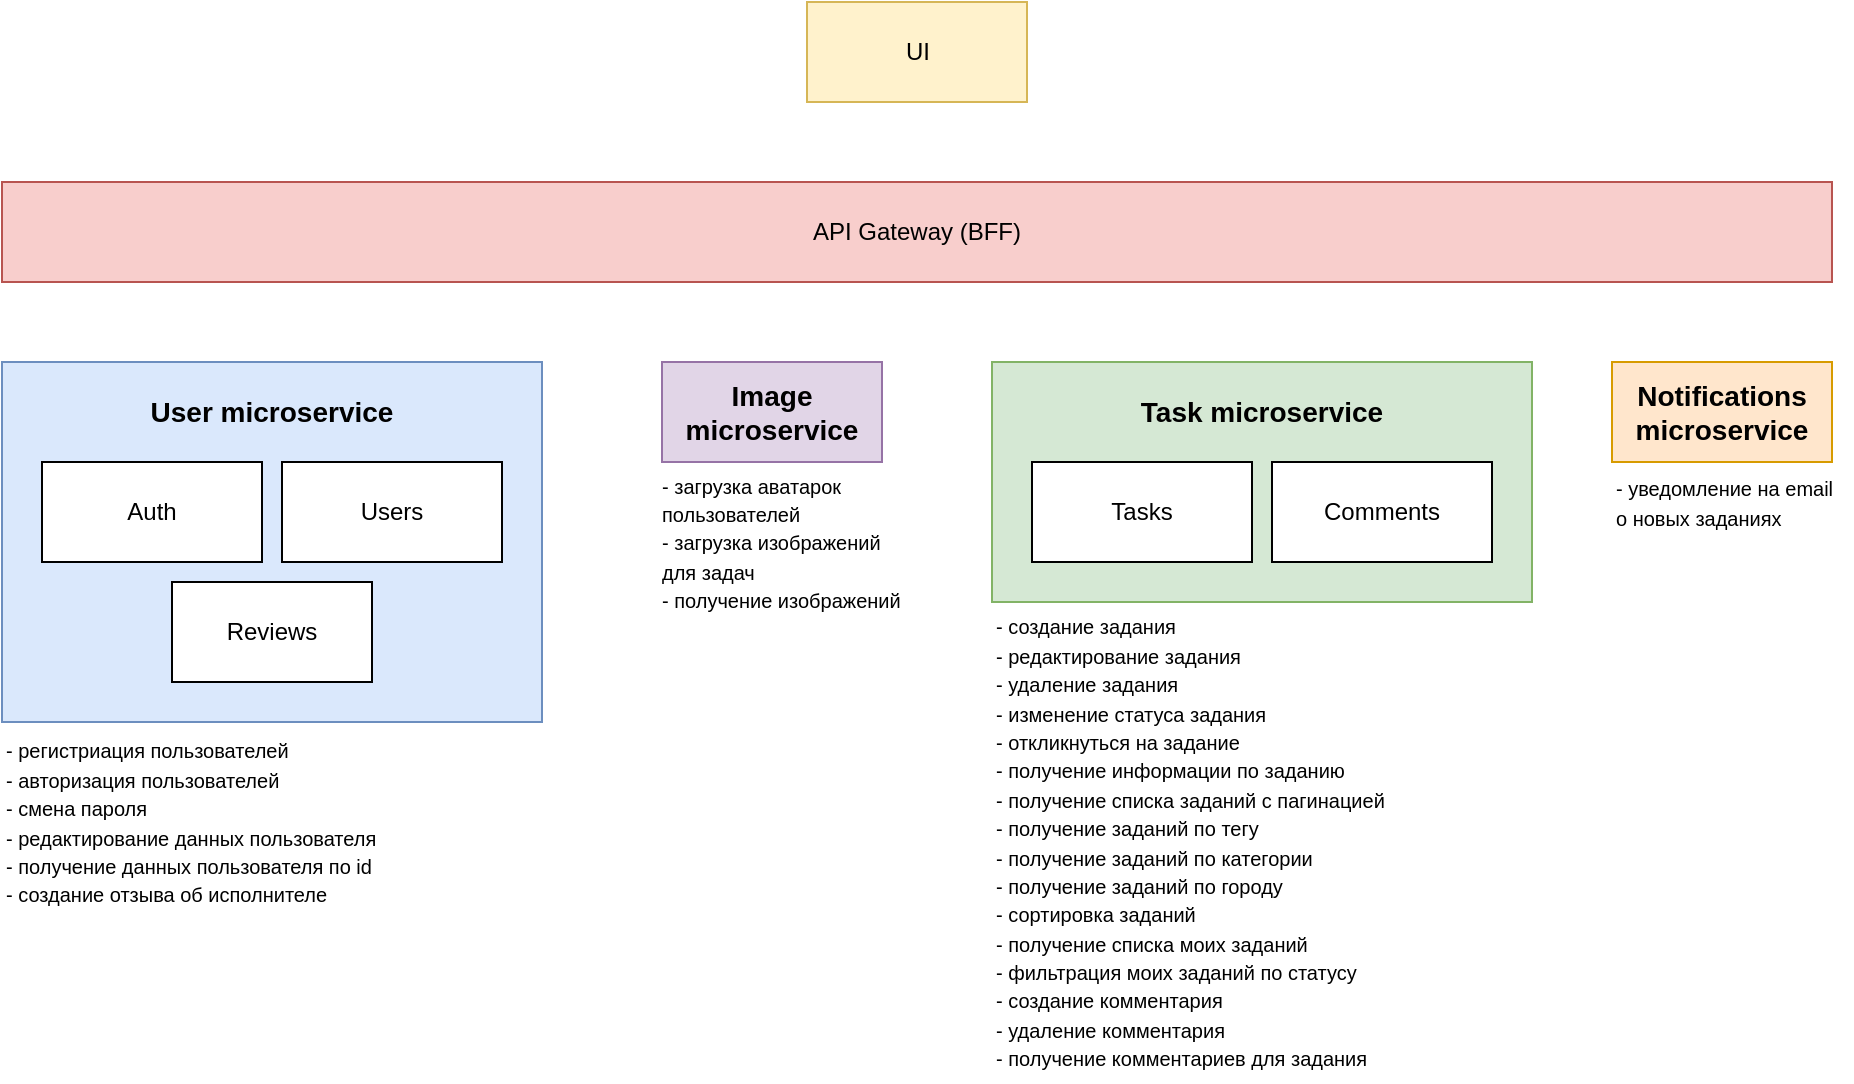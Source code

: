 <mxfile version="22.1.18" type="device">
  <diagram id="R9BbqeWQimyDJlAWLdY9" name="Страница — 1">
    <mxGraphModel dx="2091" dy="865" grid="1" gridSize="10" guides="1" tooltips="1" connect="1" arrows="1" fold="1" page="1" pageScale="1" pageWidth="1169" pageHeight="827" math="0" shadow="0">
      <root>
        <mxCell id="0" />
        <mxCell id="1" parent="0" />
        <mxCell id="RpP-x2e9BmZM9u7FJxX2-7" value="" style="rounded=0;whiteSpace=wrap;html=1;fillColor=#d5e8d4;strokeColor=#82b366;" parent="1" vertex="1">
          <mxGeometry x="640" y="210" width="270" height="120" as="geometry" />
        </mxCell>
        <mxCell id="RpP-x2e9BmZM9u7FJxX2-4" value="" style="rounded=0;whiteSpace=wrap;html=1;fillColor=#dae8fc;strokeColor=#6c8ebf;" parent="1" vertex="1">
          <mxGeometry x="145" y="210" width="270" height="180" as="geometry" />
        </mxCell>
        <mxCell id="qTpDd-82Sa-KkdkH2lr0-1" value="Tasks" style="html=1;whiteSpace=wrap;" parent="1" vertex="1">
          <mxGeometry x="660" y="260" width="110" height="50" as="geometry" />
        </mxCell>
        <mxCell id="qTpDd-82Sa-KkdkH2lr0-4" value="Auth" style="html=1;whiteSpace=wrap;" parent="1" vertex="1">
          <mxGeometry x="165" y="260" width="110" height="50" as="geometry" />
        </mxCell>
        <mxCell id="qTpDd-82Sa-KkdkH2lr0-5" value="&lt;font style=&quot;font-size: 14px;&quot;&gt;&lt;b&gt;Image microservice&lt;/b&gt;&lt;/font&gt;" style="html=1;whiteSpace=wrap;fillColor=#e1d5e7;strokeColor=#9673a6;" parent="1" vertex="1">
          <mxGeometry x="475" y="210" width="110" height="50" as="geometry" />
        </mxCell>
        <mxCell id="qTpDd-82Sa-KkdkH2lr0-6" value="&lt;b&gt;&lt;font style=&quot;font-size: 14px;&quot;&gt;Notifications microservice&lt;/font&gt;&lt;/b&gt;" style="html=1;whiteSpace=wrap;fillColor=#ffe6cc;strokeColor=#d79b00;" parent="1" vertex="1">
          <mxGeometry x="950" y="210" width="110" height="50" as="geometry" />
        </mxCell>
        <mxCell id="qTpDd-82Sa-KkdkH2lr0-7" value="UI" style="html=1;whiteSpace=wrap;fillColor=#fff2cc;strokeColor=#d6b656;" parent="1" vertex="1">
          <mxGeometry x="547.5" y="30" width="110" height="50" as="geometry" />
        </mxCell>
        <mxCell id="qTpDd-82Sa-KkdkH2lr0-11" value="Users" style="html=1;whiteSpace=wrap;" parent="1" vertex="1">
          <mxGeometry x="285" y="260" width="110" height="50" as="geometry" />
        </mxCell>
        <mxCell id="qTpDd-82Sa-KkdkH2lr0-13" value="Reviews" style="html=1;whiteSpace=wrap;" parent="1" vertex="1">
          <mxGeometry x="230" y="320" width="100" height="50" as="geometry" />
        </mxCell>
        <mxCell id="qTpDd-82Sa-KkdkH2lr0-14" value="API Gateway (BFF)" style="html=1;whiteSpace=wrap;fillColor=#f8cecc;strokeColor=#b85450;" parent="1" vertex="1">
          <mxGeometry x="145" y="120" width="915" height="50" as="geometry" />
        </mxCell>
        <mxCell id="RpP-x2e9BmZM9u7FJxX2-5" value="&lt;b&gt;&lt;font style=&quot;font-size: 14px;&quot;&gt;User microservice&lt;/font&gt;&lt;/b&gt;" style="text;html=1;strokeColor=none;fillColor=none;align=center;verticalAlign=middle;whiteSpace=wrap;rounded=0;" parent="1" vertex="1">
          <mxGeometry x="155" y="220" width="250" height="30" as="geometry" />
        </mxCell>
        <mxCell id="RpP-x2e9BmZM9u7FJxX2-8" value="&lt;b&gt;&lt;font style=&quot;font-size: 14px;&quot;&gt;Task microservice&lt;/font&gt;&lt;/b&gt;" style="text;html=1;strokeColor=none;fillColor=none;align=center;verticalAlign=middle;whiteSpace=wrap;rounded=0;" parent="1" vertex="1">
          <mxGeometry x="640" y="220" width="270" height="30" as="geometry" />
        </mxCell>
        <mxCell id="RyzpiVh8BU72PhaFGrR1-153" value="&lt;font style=&quot;font-size: 10px;&quot;&gt;- регистриация пользователей&lt;br&gt;- авторизация пользователей&lt;br&gt;- смена пароля&lt;br&gt;- редактирование данных пользователя&lt;br&gt;- получение данных пользователя по id&lt;br&gt;- создание отзыва об исполнителе&lt;br&gt;&lt;/font&gt;" style="text;html=1;strokeColor=none;fillColor=none;align=left;verticalAlign=middle;whiteSpace=wrap;rounded=0;" parent="1" vertex="1">
          <mxGeometry x="145" y="390" width="265" height="100" as="geometry" />
        </mxCell>
        <mxCell id="RyzpiVh8BU72PhaFGrR1-154" value="&lt;font style=&quot;font-size: 10px;&quot;&gt;- загрузка аватарок пользователей&lt;br&gt;- загрузка изображений для задач&lt;br&gt;- получение изображений&lt;/font&gt;" style="text;html=1;strokeColor=none;fillColor=none;align=left;verticalAlign=middle;whiteSpace=wrap;rounded=0;" parent="1" vertex="1">
          <mxGeometry x="472.5" y="260" width="127.5" height="80" as="geometry" />
        </mxCell>
        <mxCell id="RyzpiVh8BU72PhaFGrR1-155" value="&lt;font style=&quot;font-size: 10px;&quot;&gt;&lt;font style=&quot;&quot;&gt;&lt;font style=&quot;&quot;&gt;- создание задания&lt;br&gt;- редактирование задания&lt;br&gt;- удаление задания&lt;br&gt;- изменение статуса задания&lt;br&gt;&lt;/font&gt;- откликнуться на задание&lt;br&gt;- получение информации по заданию&lt;br&gt;&lt;/font&gt;- получение списка заданий с пагинацией&lt;br&gt;- получение заданий по тегу&lt;br&gt;- получение заданий по категории&lt;br&gt;- получение заданий по городу&lt;br&gt;- сортировка заданий&lt;br&gt;- получение списка моих заданий&lt;br&gt;- фильтрация моих заданий по статусу&lt;br&gt;- создание комментария&lt;br&gt;- удаление комментария&lt;br&gt;- получение комментариев для задания&lt;br&gt;&lt;/font&gt;" style="text;html=1;strokeColor=none;fillColor=none;align=left;verticalAlign=middle;whiteSpace=wrap;rounded=0;labelPosition=center;verticalLabelPosition=middle;" parent="1" vertex="1">
          <mxGeometry x="640" y="330" width="268.75" height="240" as="geometry" />
        </mxCell>
        <mxCell id="RyzpiVh8BU72PhaFGrR1-156" value="Comments" style="html=1;whiteSpace=wrap;" parent="1" vertex="1">
          <mxGeometry x="780" y="260" width="110" height="50" as="geometry" />
        </mxCell>
        <mxCell id="RyzpiVh8BU72PhaFGrR1-158" value="&lt;font style=&quot;font-size: 10px;&quot;&gt;- уведомление на email &lt;br&gt;о новых заданиях&lt;/font&gt;" style="text;html=1;strokeColor=none;fillColor=none;align=left;verticalAlign=middle;whiteSpace=wrap;rounded=0;" parent="1" vertex="1">
          <mxGeometry x="950" y="260" width="120" height="40" as="geometry" />
        </mxCell>
      </root>
    </mxGraphModel>
  </diagram>
</mxfile>
